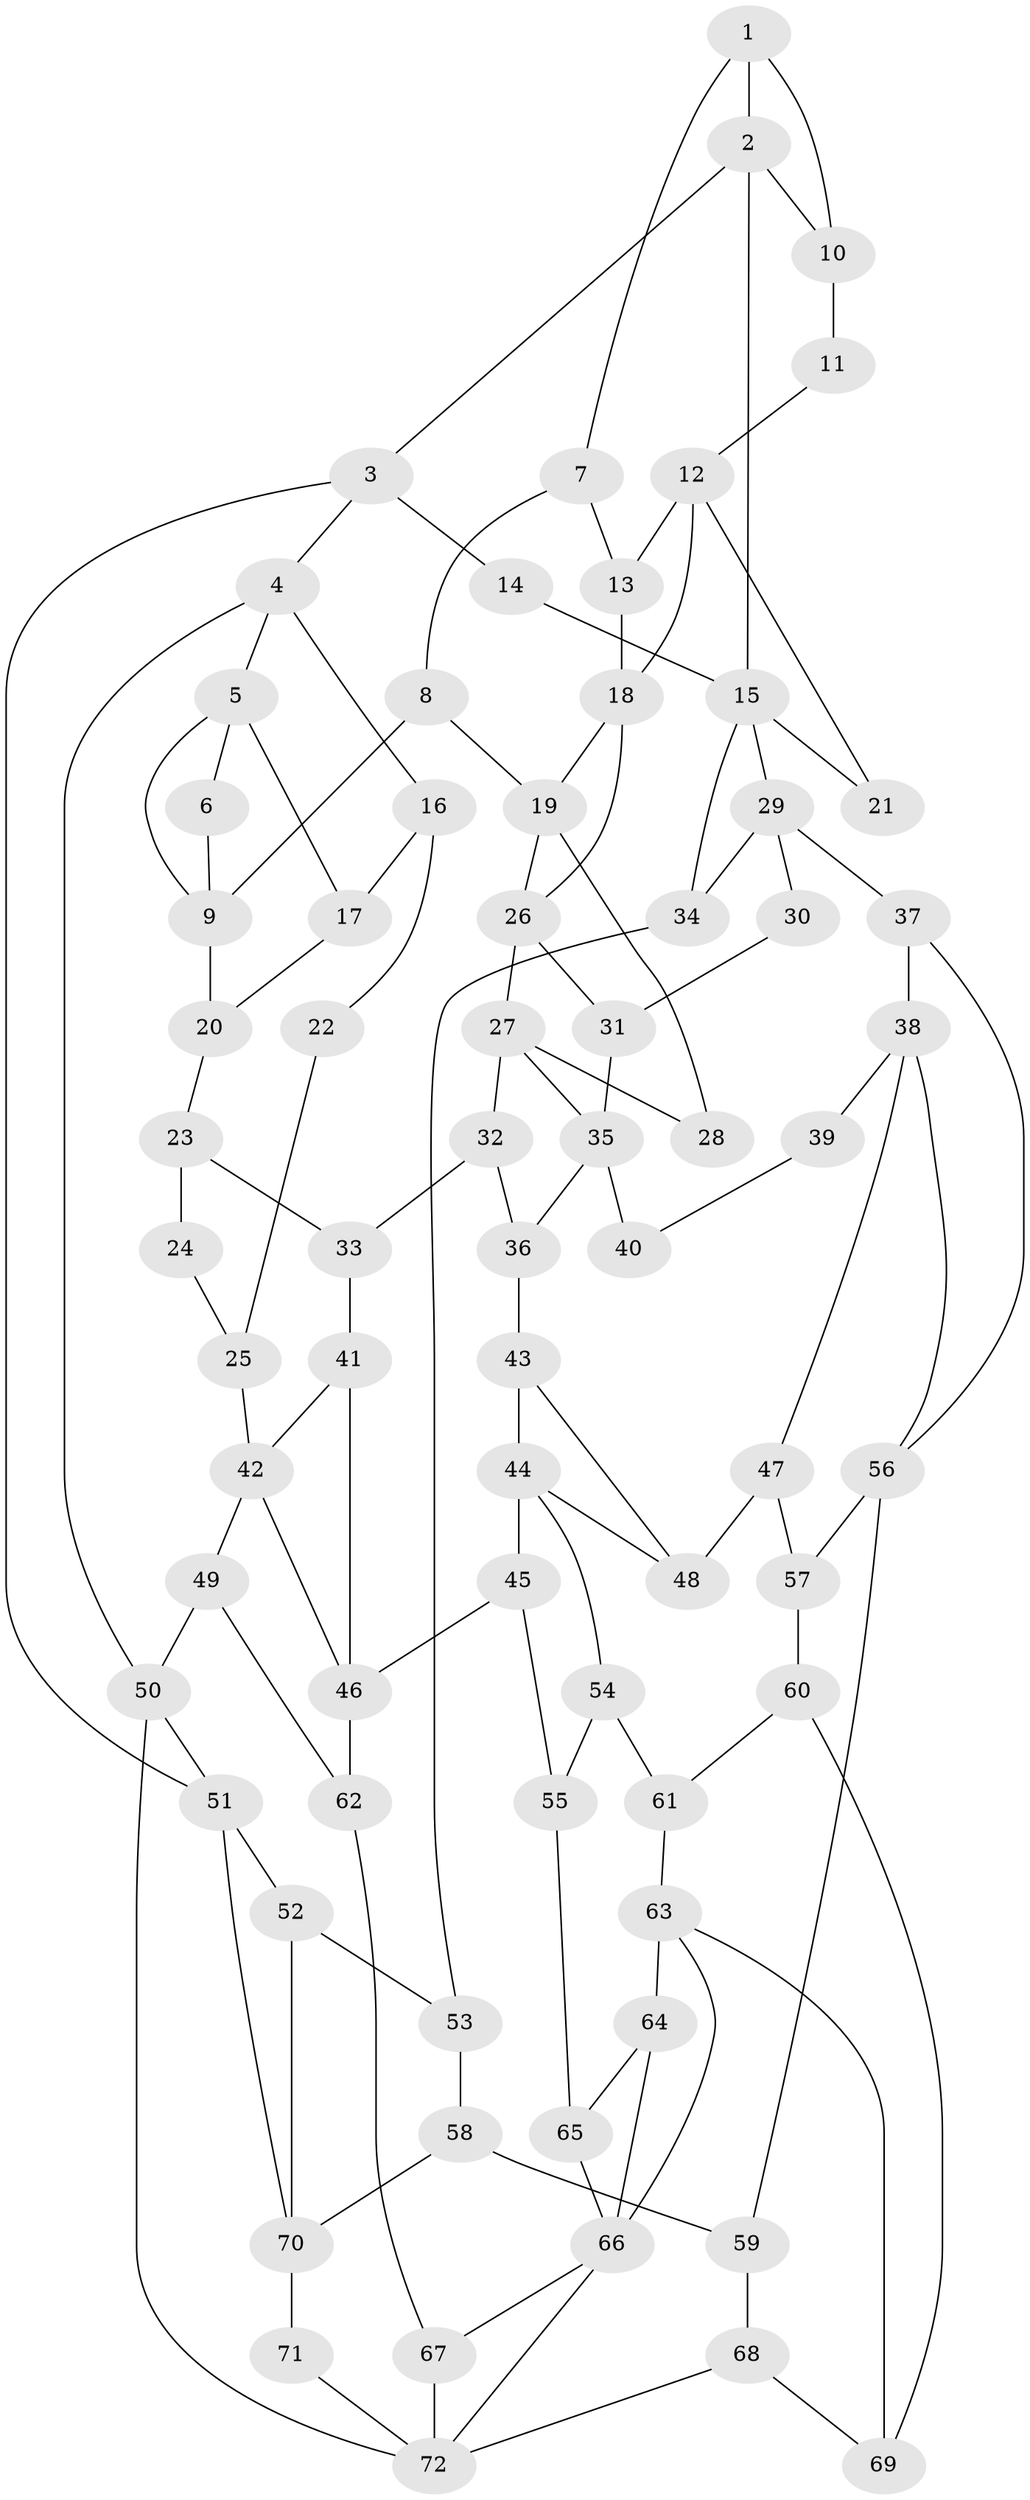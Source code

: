 // original degree distribution, {3: 0.034722222222222224, 5: 0.5347222222222222, 6: 0.22916666666666666, 4: 0.2013888888888889}
// Generated by graph-tools (version 1.1) at 2025/38/03/09/25 02:38:46]
// undirected, 72 vertices, 116 edges
graph export_dot {
graph [start="1"]
  node [color=gray90,style=filled];
  1;
  2;
  3;
  4;
  5;
  6;
  7;
  8;
  9;
  10;
  11;
  12;
  13;
  14;
  15;
  16;
  17;
  18;
  19;
  20;
  21;
  22;
  23;
  24;
  25;
  26;
  27;
  28;
  29;
  30;
  31;
  32;
  33;
  34;
  35;
  36;
  37;
  38;
  39;
  40;
  41;
  42;
  43;
  44;
  45;
  46;
  47;
  48;
  49;
  50;
  51;
  52;
  53;
  54;
  55;
  56;
  57;
  58;
  59;
  60;
  61;
  62;
  63;
  64;
  65;
  66;
  67;
  68;
  69;
  70;
  71;
  72;
  1 -- 2 [weight=1.0];
  1 -- 7 [weight=1.0];
  1 -- 10 [weight=1.0];
  2 -- 3 [weight=1.0];
  2 -- 10 [weight=1.0];
  2 -- 15 [weight=1.0];
  3 -- 4 [weight=1.0];
  3 -- 14 [weight=1.0];
  3 -- 51 [weight=1.0];
  4 -- 5 [weight=1.0];
  4 -- 16 [weight=1.0];
  4 -- 50 [weight=1.0];
  5 -- 6 [weight=1.0];
  5 -- 9 [weight=1.0];
  5 -- 17 [weight=1.0];
  6 -- 9 [weight=1.0];
  7 -- 8 [weight=1.0];
  7 -- 13 [weight=1.0];
  8 -- 9 [weight=2.0];
  8 -- 19 [weight=2.0];
  9 -- 20 [weight=1.0];
  10 -- 11 [weight=2.0];
  11 -- 12 [weight=2.0];
  12 -- 13 [weight=1.0];
  12 -- 18 [weight=1.0];
  12 -- 21 [weight=2.0];
  13 -- 18 [weight=1.0];
  14 -- 15 [weight=2.0];
  15 -- 21 [weight=1.0];
  15 -- 29 [weight=1.0];
  15 -- 34 [weight=1.0];
  16 -- 17 [weight=1.0];
  16 -- 22 [weight=2.0];
  17 -- 20 [weight=1.0];
  18 -- 19 [weight=2.0];
  18 -- 26 [weight=1.0];
  19 -- 26 [weight=1.0];
  19 -- 28 [weight=1.0];
  20 -- 23 [weight=1.0];
  22 -- 25 [weight=2.0];
  23 -- 24 [weight=1.0];
  23 -- 33 [weight=1.0];
  24 -- 25 [weight=2.0];
  25 -- 42 [weight=2.0];
  26 -- 27 [weight=1.0];
  26 -- 31 [weight=1.0];
  27 -- 28 [weight=2.0];
  27 -- 32 [weight=1.0];
  27 -- 35 [weight=2.0];
  29 -- 30 [weight=2.0];
  29 -- 34 [weight=1.0];
  29 -- 37 [weight=2.0];
  30 -- 31 [weight=1.0];
  31 -- 35 [weight=1.0];
  32 -- 33 [weight=1.0];
  32 -- 36 [weight=1.0];
  33 -- 41 [weight=1.0];
  34 -- 53 [weight=1.0];
  35 -- 36 [weight=1.0];
  35 -- 40 [weight=2.0];
  36 -- 43 [weight=1.0];
  37 -- 38 [weight=2.0];
  37 -- 56 [weight=1.0];
  38 -- 39 [weight=2.0];
  38 -- 47 [weight=1.0];
  38 -- 56 [weight=1.0];
  39 -- 40 [weight=1.0];
  41 -- 42 [weight=2.0];
  41 -- 46 [weight=1.0];
  42 -- 46 [weight=1.0];
  42 -- 49 [weight=1.0];
  43 -- 44 [weight=1.0];
  43 -- 48 [weight=1.0];
  44 -- 45 [weight=3.0];
  44 -- 48 [weight=1.0];
  44 -- 54 [weight=1.0];
  45 -- 46 [weight=2.0];
  45 -- 55 [weight=1.0];
  46 -- 62 [weight=1.0];
  47 -- 48 [weight=1.0];
  47 -- 57 [weight=1.0];
  49 -- 50 [weight=1.0];
  49 -- 62 [weight=1.0];
  50 -- 51 [weight=1.0];
  50 -- 72 [weight=1.0];
  51 -- 52 [weight=1.0];
  51 -- 70 [weight=1.0];
  52 -- 53 [weight=1.0];
  52 -- 70 [weight=1.0];
  53 -- 58 [weight=2.0];
  54 -- 55 [weight=1.0];
  54 -- 61 [weight=1.0];
  55 -- 65 [weight=1.0];
  56 -- 57 [weight=2.0];
  56 -- 59 [weight=2.0];
  57 -- 60 [weight=1.0];
  58 -- 59 [weight=2.0];
  58 -- 70 [weight=2.0];
  59 -- 68 [weight=1.0];
  60 -- 61 [weight=1.0];
  60 -- 69 [weight=1.0];
  61 -- 63 [weight=1.0];
  62 -- 67 [weight=1.0];
  63 -- 64 [weight=3.0];
  63 -- 66 [weight=1.0];
  63 -- 69 [weight=1.0];
  64 -- 65 [weight=1.0];
  64 -- 66 [weight=2.0];
  65 -- 66 [weight=1.0];
  66 -- 67 [weight=1.0];
  66 -- 72 [weight=1.0];
  67 -- 72 [weight=1.0];
  68 -- 69 [weight=1.0];
  68 -- 72 [weight=1.0];
  70 -- 71 [weight=2.0];
  71 -- 72 [weight=1.0];
}
